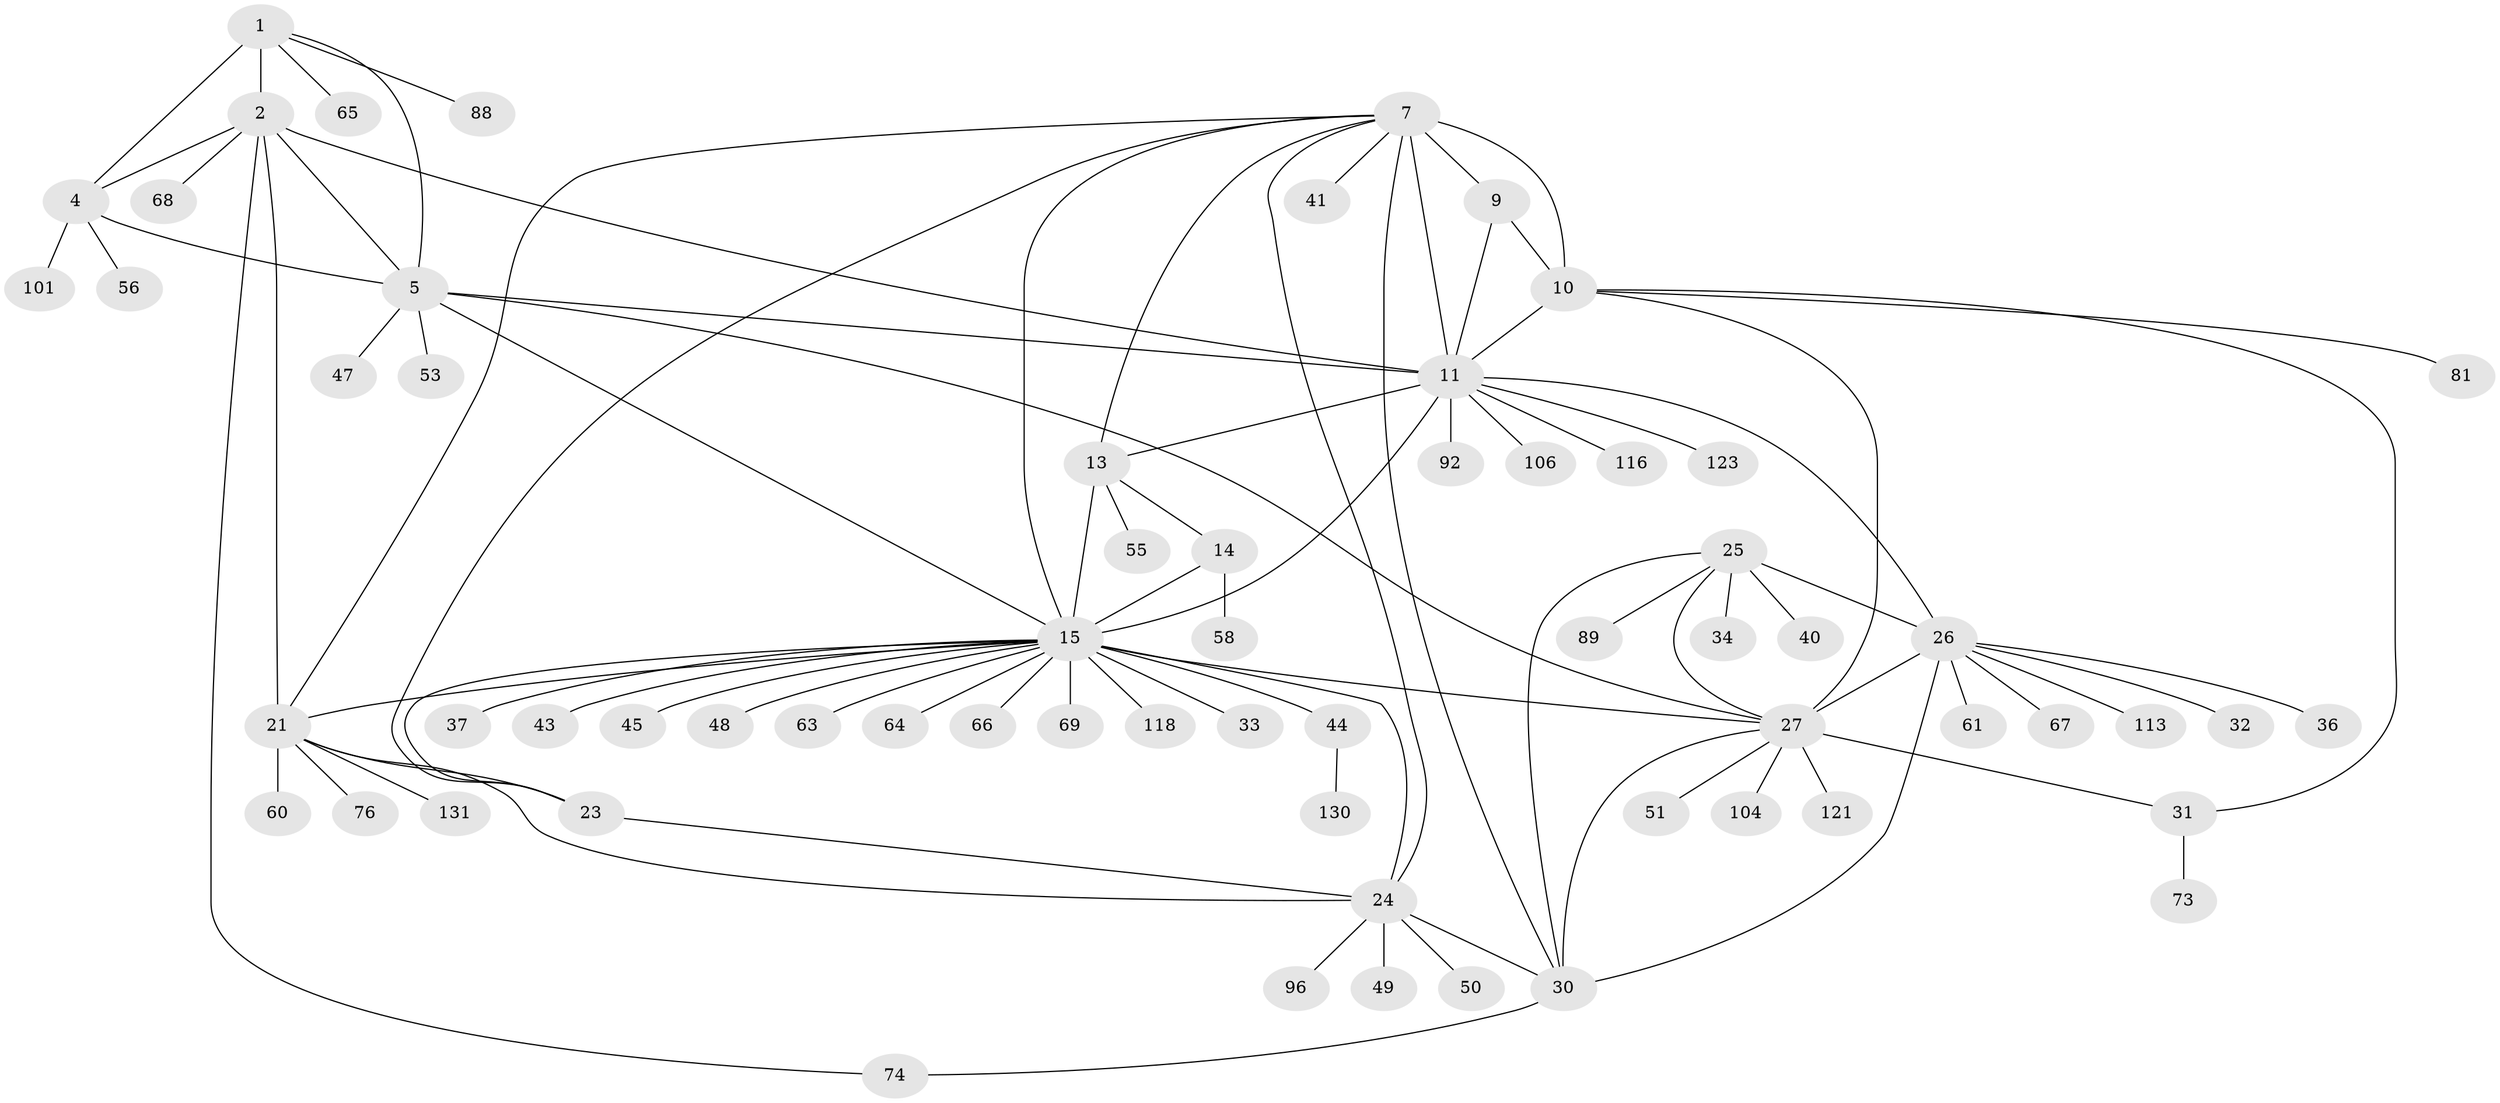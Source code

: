 // original degree distribution, {7: 0.03816793893129771, 6: 0.015267175572519083, 9: 0.04580152671755725, 11: 0.015267175572519083, 8: 0.05343511450381679, 15: 0.007633587786259542, 10: 0.015267175572519083, 14: 0.007633587786259542, 12: 0.015267175572519083, 5: 0.022900763358778626, 3: 0.022900763358778626, 1: 0.5801526717557252, 2: 0.1450381679389313, 4: 0.015267175572519083}
// Generated by graph-tools (version 1.1) at 2025/15/03/09/25 04:15:45]
// undirected, 65 vertices, 93 edges
graph export_dot {
graph [start="1"]
  node [color=gray90,style=filled];
  1;
  2 [super="+6+90+3"];
  4;
  5;
  7 [super="+12+103+107+108+8"];
  9 [super="+126+128"];
  10 [super="+46+99+119+93+78"];
  11 [super="+72+42+84+62"];
  13 [super="+54"];
  14 [super="+87+57+82"];
  15 [super="+19+16+129+17"];
  21 [super="+22"];
  23;
  24 [super="+39"];
  25;
  26 [super="+28+52"];
  27;
  30;
  31;
  32;
  33 [super="+83"];
  34;
  36;
  37;
  40 [super="+75"];
  41;
  43;
  44;
  45;
  47 [super="+79"];
  48;
  49;
  50;
  51 [super="+120"];
  53;
  55;
  56;
  58 [super="+109"];
  60;
  61 [super="+85"];
  63;
  64;
  65;
  66;
  67;
  68;
  69;
  73;
  74 [super="+124"];
  76;
  81;
  88;
  89;
  92;
  96;
  101;
  104;
  106;
  113;
  116;
  118;
  121;
  123;
  130;
  131;
  1 -- 2 [weight=3];
  1 -- 4;
  1 -- 5;
  1 -- 65;
  1 -- 88;
  2 -- 4 [weight=3];
  2 -- 5 [weight=3];
  2 -- 74;
  2 -- 11 [weight=2];
  2 -- 68;
  2 -- 21;
  4 -- 5;
  4 -- 56;
  4 -- 101;
  5 -- 27;
  5 -- 47;
  5 -- 53;
  5 -- 11;
  5 -- 15 [weight=2];
  7 -- 9 [weight=3];
  7 -- 10 [weight=3];
  7 -- 11 [weight=3];
  7 -- 13;
  7 -- 30;
  7 -- 41;
  7 -- 15 [weight=2];
  7 -- 21 [weight=2];
  7 -- 23;
  7 -- 24;
  9 -- 10;
  9 -- 11;
  10 -- 11;
  10 -- 31;
  10 -- 27;
  10 -- 81;
  11 -- 92;
  11 -- 116;
  11 -- 15 [weight=3];
  11 -- 123;
  11 -- 106;
  11 -- 13;
  11 -- 26;
  13 -- 14;
  13 -- 15 [weight=4];
  13 -- 55;
  14 -- 15 [weight=4];
  14 -- 58;
  15 -- 27;
  15 -- 37;
  15 -- 69;
  15 -- 48;
  15 -- 21 [weight=2];
  15 -- 23;
  15 -- 24;
  15 -- 43;
  15 -- 64;
  15 -- 33;
  15 -- 66;
  15 -- 44;
  15 -- 45;
  15 -- 118;
  15 -- 63;
  21 -- 23 [weight=2];
  21 -- 24 [weight=2];
  21 -- 131;
  21 -- 76;
  21 -- 60;
  23 -- 24;
  24 -- 30;
  24 -- 49;
  24 -- 50;
  24 -- 96;
  25 -- 26 [weight=3];
  25 -- 27;
  25 -- 30;
  25 -- 34;
  25 -- 40;
  25 -- 89;
  26 -- 27 [weight=3];
  26 -- 30 [weight=3];
  26 -- 61;
  26 -- 32;
  26 -- 67;
  26 -- 36;
  26 -- 113;
  27 -- 30;
  27 -- 31;
  27 -- 51;
  27 -- 104;
  27 -- 121;
  30 -- 74;
  31 -- 73;
  44 -- 130;
}
